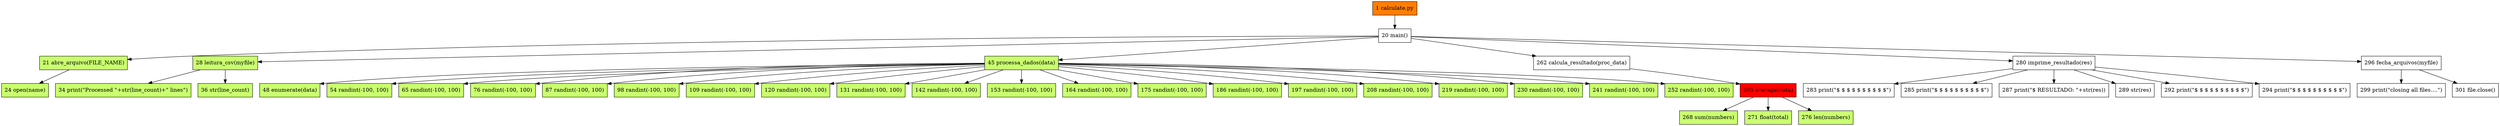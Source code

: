 graph exec_tree {
	node [shape=box]
	graph [ordering=out]
	1 [label="1 calculate.py" fillcolor=darkorange1 style=filled]
	1 -- 20 [dir=forward]
	20 [label="20 main()"]
	{
		graph [rank=same]
		20
	}
	20 -- 21 [dir=forward]
	21 [label="21 abre_arquivo(FILE_NAME)" fillcolor=darkolivegreen1 style=filled]
	20 -- 28 [dir=forward]
	28 [label="28 leitura_csv(myfile)" fillcolor=darkolivegreen1 style=filled]
	20 -- 45 [dir=forward]
	45 [label="45 processa_dados(data)" fillcolor=darkolivegreen1 style=filled]
	20 -- 262 [dir=forward]
	262 [label="262 calcula_resultado(proc_data)"]
	20 -- 280 [dir=forward]
	280 [label="280 imprime_resultado(res)"]
	20 -- 296 [dir=forward]
	296 [label="296 fecha_arquivos(myfile)"]
	{
		graph [rank=same]
		21
		28
		45
		262
		280
		296
	}
	21 -- 24 [dir=forward]
	24 [label="24 open(name)" fillcolor=darkolivegreen1 style=filled]
	{
		graph [rank=same]
		24
	}
	28 -- 34 [dir=forward]
	34 [label="34 print(\"Processed \"+str(line_count)+\" lines\")" fillcolor=darkolivegreen1 style=filled]
	28 -- 36 [dir=forward]
	36 [label="36 str(line_count)" fillcolor=darkolivegreen1 style=filled]
	{
		graph [rank=same]
		34
		36
	}
	45 -- 48 [dir=forward]
	48 [label="48 enumerate(data)" fillcolor=darkolivegreen1 style=filled]
	45 -- 54 [dir=forward]
	54 [label="54 randint(-100, 100)" fillcolor=darkolivegreen1 style=filled]
	45 -- 65 [dir=forward]
	65 [label="65 randint(-100, 100)" fillcolor=darkolivegreen1 style=filled]
	45 -- 76 [dir=forward]
	76 [label="76 randint(-100, 100)" fillcolor=darkolivegreen1 style=filled]
	45 -- 87 [dir=forward]
	87 [label="87 randint(-100, 100)" fillcolor=darkolivegreen1 style=filled]
	45 -- 98 [dir=forward]
	98 [label="98 randint(-100, 100)" fillcolor=darkolivegreen1 style=filled]
	45 -- 109 [dir=forward]
	109 [label="109 randint(-100, 100)" fillcolor=darkolivegreen1 style=filled]
	45 -- 120 [dir=forward]
	120 [label="120 randint(-100, 100)" fillcolor=darkolivegreen1 style=filled]
	45 -- 131 [dir=forward]
	131 [label="131 randint(-100, 100)" fillcolor=darkolivegreen1 style=filled]
	45 -- 142 [dir=forward]
	142 [label="142 randint(-100, 100)" fillcolor=darkolivegreen1 style=filled]
	45 -- 153 [dir=forward]
	153 [label="153 randint(-100, 100)" fillcolor=darkolivegreen1 style=filled]
	45 -- 164 [dir=forward]
	164 [label="164 randint(-100, 100)" fillcolor=darkolivegreen1 style=filled]
	45 -- 175 [dir=forward]
	175 [label="175 randint(-100, 100)" fillcolor=darkolivegreen1 style=filled]
	45 -- 186 [dir=forward]
	186 [label="186 randint(-100, 100)" fillcolor=darkolivegreen1 style=filled]
	45 -- 197 [dir=forward]
	197 [label="197 randint(-100, 100)" fillcolor=darkolivegreen1 style=filled]
	45 -- 208 [dir=forward]
	208 [label="208 randint(-100, 100)" fillcolor=darkolivegreen1 style=filled]
	45 -- 219 [dir=forward]
	219 [label="219 randint(-100, 100)" fillcolor=darkolivegreen1 style=filled]
	45 -- 230 [dir=forward]
	230 [label="230 randint(-100, 100)" fillcolor=darkolivegreen1 style=filled]
	45 -- 241 [dir=forward]
	241 [label="241 randint(-100, 100)" fillcolor=darkolivegreen1 style=filled]
	45 -- 252 [dir=forward]
	252 [label="252 randint(-100, 100)" fillcolor=darkolivegreen1 style=filled]
	{
		graph [rank=same]
		48
		54
		65
		76
		87
		98
		109
		120
		131
		142
		153
		164
		175
		186
		197
		208
		219
		230
		241
		252
	}
	262 -- 265 [dir=forward]
	265 [label="265 average(data)" fillcolor=darkorange1 style=filled]
	{
		graph [rank=same]
		265
	}
	265 -- 268 [dir=forward]
	268 [label="268 sum(numbers)" fillcolor=darkolivegreen1 style=filled]
	265 -- 271 [dir=forward]
	271 [label="271 float(total)" fillcolor=darkolivegreen1 style=filled]
	265 -- 276 [dir=forward]
	276 [label="276 len(numbers)" fillcolor=darkolivegreen1 style=filled]
	{
		graph [rank=same]
		268
		271
		276
	}
	280 -- 283 [dir=forward]
	283 [label="283 print(\"$ $ $ $ $ $ $ $ $ $\")"]
	280 -- 285 [dir=forward]
	285 [label="285 print(\"$ $ $ $ $ $ $ $ $ $\")"]
	280 -- 287 [dir=forward]
	287 [label="287 print(\"$ RESULTADO: \"+str(res))"]
	280 -- 289 [dir=forward]
	289 [label="289 str(res)"]
	280 -- 292 [dir=forward]
	292 [label="292 print(\"$ $ $ $ $ $ $ $ $ $\")"]
	280 -- 294 [dir=forward]
	294 [label="294 print(\"$ $ $ $ $ $ $ $ $ $\")"]
	{
		graph [rank=same]
		283
		285
		287
		289
		292
		294
	}
	296 -- 299 [dir=forward]
	299 [label="299 print(\"closing all files....\")"]
	296 -- 301 [dir=forward]
	301 [label="301 file.close()"]
	{
		graph [rank=same]
		299
		301
	}
	265 [label="265 average(data)" fillcolor=red style=filled]
}